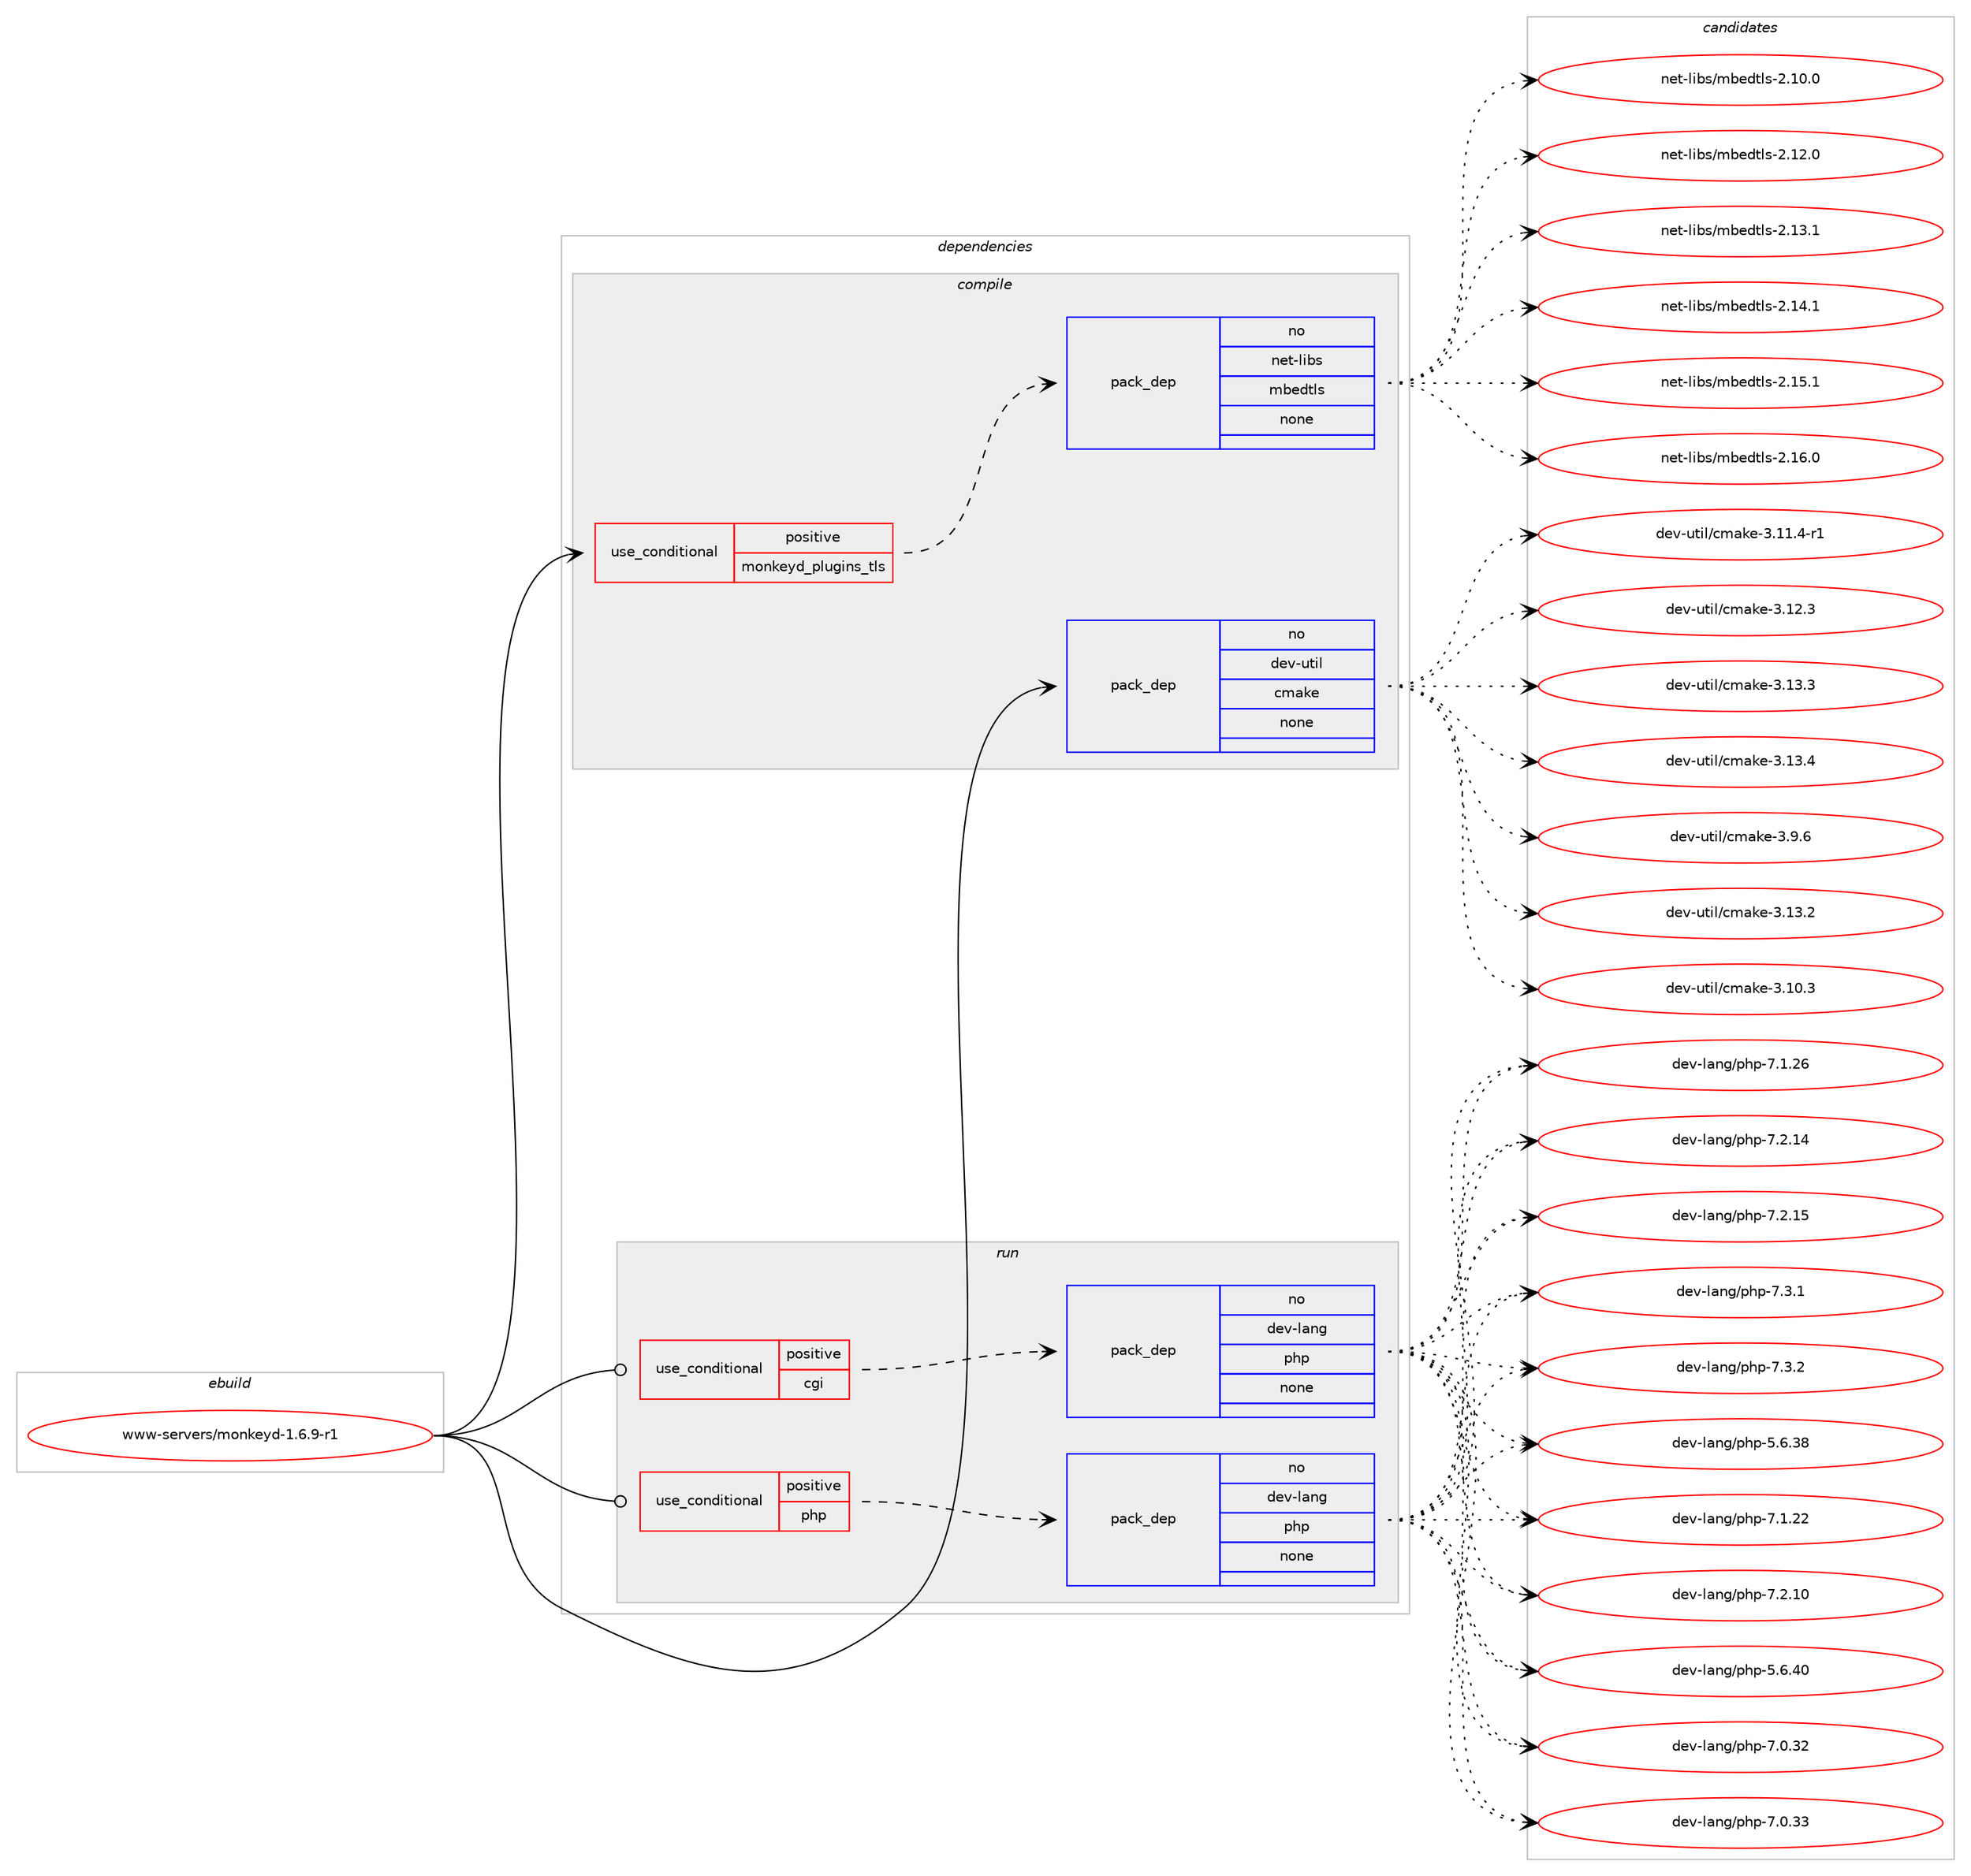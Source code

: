 digraph prolog {

# *************
# Graph options
# *************

newrank=true;
concentrate=true;
compound=true;
graph [rankdir=LR,fontname=Helvetica,fontsize=10,ranksep=1.5];#, ranksep=2.5, nodesep=0.2];
edge  [arrowhead=vee];
node  [fontname=Helvetica,fontsize=10];

# **********
# The ebuild
# **********

subgraph cluster_leftcol {
color=gray;
rank=same;
label=<<i>ebuild</i>>;
id [label="www-servers/monkeyd-1.6.9-r1", color=red, width=4, href="../www-servers/monkeyd-1.6.9-r1.svg"];
}

# ****************
# The dependencies
# ****************

subgraph cluster_midcol {
color=gray;
label=<<i>dependencies</i>>;
subgraph cluster_compile {
fillcolor="#eeeeee";
style=filled;
label=<<i>compile</i>>;
subgraph cond1128 {
dependency7087 [label=<<TABLE BORDER="0" CELLBORDER="1" CELLSPACING="0" CELLPADDING="4"><TR><TD ROWSPAN="3" CELLPADDING="10">use_conditional</TD></TR><TR><TD>positive</TD></TR><TR><TD>monkeyd_plugins_tls</TD></TR></TABLE>>, shape=none, color=red];
subgraph pack5783 {
dependency7088 [label=<<TABLE BORDER="0" CELLBORDER="1" CELLSPACING="0" CELLPADDING="4" WIDTH="220"><TR><TD ROWSPAN="6" CELLPADDING="30">pack_dep</TD></TR><TR><TD WIDTH="110">no</TD></TR><TR><TD>net-libs</TD></TR><TR><TD>mbedtls</TD></TR><TR><TD>none</TD></TR><TR><TD></TD></TR></TABLE>>, shape=none, color=blue];
}
dependency7087:e -> dependency7088:w [weight=20,style="dashed",arrowhead="vee"];
}
id:e -> dependency7087:w [weight=20,style="solid",arrowhead="vee"];
subgraph pack5784 {
dependency7089 [label=<<TABLE BORDER="0" CELLBORDER="1" CELLSPACING="0" CELLPADDING="4" WIDTH="220"><TR><TD ROWSPAN="6" CELLPADDING="30">pack_dep</TD></TR><TR><TD WIDTH="110">no</TD></TR><TR><TD>dev-util</TD></TR><TR><TD>cmake</TD></TR><TR><TD>none</TD></TR><TR><TD></TD></TR></TABLE>>, shape=none, color=blue];
}
id:e -> dependency7089:w [weight=20,style="solid",arrowhead="vee"];
}
subgraph cluster_compileandrun {
fillcolor="#eeeeee";
style=filled;
label=<<i>compile and run</i>>;
}
subgraph cluster_run {
fillcolor="#eeeeee";
style=filled;
label=<<i>run</i>>;
subgraph cond1129 {
dependency7090 [label=<<TABLE BORDER="0" CELLBORDER="1" CELLSPACING="0" CELLPADDING="4"><TR><TD ROWSPAN="3" CELLPADDING="10">use_conditional</TD></TR><TR><TD>positive</TD></TR><TR><TD>cgi</TD></TR></TABLE>>, shape=none, color=red];
subgraph pack5785 {
dependency7091 [label=<<TABLE BORDER="0" CELLBORDER="1" CELLSPACING="0" CELLPADDING="4" WIDTH="220"><TR><TD ROWSPAN="6" CELLPADDING="30">pack_dep</TD></TR><TR><TD WIDTH="110">no</TD></TR><TR><TD>dev-lang</TD></TR><TR><TD>php</TD></TR><TR><TD>none</TD></TR><TR><TD></TD></TR></TABLE>>, shape=none, color=blue];
}
dependency7090:e -> dependency7091:w [weight=20,style="dashed",arrowhead="vee"];
}
id:e -> dependency7090:w [weight=20,style="solid",arrowhead="odot"];
subgraph cond1130 {
dependency7092 [label=<<TABLE BORDER="0" CELLBORDER="1" CELLSPACING="0" CELLPADDING="4"><TR><TD ROWSPAN="3" CELLPADDING="10">use_conditional</TD></TR><TR><TD>positive</TD></TR><TR><TD>php</TD></TR></TABLE>>, shape=none, color=red];
subgraph pack5786 {
dependency7093 [label=<<TABLE BORDER="0" CELLBORDER="1" CELLSPACING="0" CELLPADDING="4" WIDTH="220"><TR><TD ROWSPAN="6" CELLPADDING="30">pack_dep</TD></TR><TR><TD WIDTH="110">no</TD></TR><TR><TD>dev-lang</TD></TR><TR><TD>php</TD></TR><TR><TD>none</TD></TR><TR><TD></TD></TR></TABLE>>, shape=none, color=blue];
}
dependency7092:e -> dependency7093:w [weight=20,style="dashed",arrowhead="vee"];
}
id:e -> dependency7092:w [weight=20,style="solid",arrowhead="odot"];
}
}

# **************
# The candidates
# **************

subgraph cluster_choices {
rank=same;
color=gray;
label=<<i>candidates</i>>;

subgraph choice5783 {
color=black;
nodesep=1;
choice1101011164510810598115471099810110011610811545504649484648 [label="net-libs/mbedtls-2.10.0", color=red, width=4,href="../net-libs/mbedtls-2.10.0.svg"];
choice1101011164510810598115471099810110011610811545504649504648 [label="net-libs/mbedtls-2.12.0", color=red, width=4,href="../net-libs/mbedtls-2.12.0.svg"];
choice1101011164510810598115471099810110011610811545504649514649 [label="net-libs/mbedtls-2.13.1", color=red, width=4,href="../net-libs/mbedtls-2.13.1.svg"];
choice1101011164510810598115471099810110011610811545504649524649 [label="net-libs/mbedtls-2.14.1", color=red, width=4,href="../net-libs/mbedtls-2.14.1.svg"];
choice1101011164510810598115471099810110011610811545504649534649 [label="net-libs/mbedtls-2.15.1", color=red, width=4,href="../net-libs/mbedtls-2.15.1.svg"];
choice1101011164510810598115471099810110011610811545504649544648 [label="net-libs/mbedtls-2.16.0", color=red, width=4,href="../net-libs/mbedtls-2.16.0.svg"];
dependency7088:e -> choice1101011164510810598115471099810110011610811545504649484648:w [style=dotted,weight="100"];
dependency7088:e -> choice1101011164510810598115471099810110011610811545504649504648:w [style=dotted,weight="100"];
dependency7088:e -> choice1101011164510810598115471099810110011610811545504649514649:w [style=dotted,weight="100"];
dependency7088:e -> choice1101011164510810598115471099810110011610811545504649524649:w [style=dotted,weight="100"];
dependency7088:e -> choice1101011164510810598115471099810110011610811545504649534649:w [style=dotted,weight="100"];
dependency7088:e -> choice1101011164510810598115471099810110011610811545504649544648:w [style=dotted,weight="100"];
}
subgraph choice5784 {
color=black;
nodesep=1;
choice1001011184511711610510847991099710710145514649514650 [label="dev-util/cmake-3.13.2", color=red, width=4,href="../dev-util/cmake-3.13.2.svg"];
choice1001011184511711610510847991099710710145514649484651 [label="dev-util/cmake-3.10.3", color=red, width=4,href="../dev-util/cmake-3.10.3.svg"];
choice10010111845117116105108479910997107101455146494946524511449 [label="dev-util/cmake-3.11.4-r1", color=red, width=4,href="../dev-util/cmake-3.11.4-r1.svg"];
choice1001011184511711610510847991099710710145514649504651 [label="dev-util/cmake-3.12.3", color=red, width=4,href="../dev-util/cmake-3.12.3.svg"];
choice1001011184511711610510847991099710710145514649514651 [label="dev-util/cmake-3.13.3", color=red, width=4,href="../dev-util/cmake-3.13.3.svg"];
choice1001011184511711610510847991099710710145514649514652 [label="dev-util/cmake-3.13.4", color=red, width=4,href="../dev-util/cmake-3.13.4.svg"];
choice10010111845117116105108479910997107101455146574654 [label="dev-util/cmake-3.9.6", color=red, width=4,href="../dev-util/cmake-3.9.6.svg"];
dependency7089:e -> choice1001011184511711610510847991099710710145514649514650:w [style=dotted,weight="100"];
dependency7089:e -> choice1001011184511711610510847991099710710145514649484651:w [style=dotted,weight="100"];
dependency7089:e -> choice10010111845117116105108479910997107101455146494946524511449:w [style=dotted,weight="100"];
dependency7089:e -> choice1001011184511711610510847991099710710145514649504651:w [style=dotted,weight="100"];
dependency7089:e -> choice1001011184511711610510847991099710710145514649514651:w [style=dotted,weight="100"];
dependency7089:e -> choice1001011184511711610510847991099710710145514649514652:w [style=dotted,weight="100"];
dependency7089:e -> choice10010111845117116105108479910997107101455146574654:w [style=dotted,weight="100"];
}
subgraph choice5785 {
color=black;
nodesep=1;
choice10010111845108971101034711210411245534654465156 [label="dev-lang/php-5.6.38", color=red, width=4,href="../dev-lang/php-5.6.38.svg"];
choice10010111845108971101034711210411245554649465050 [label="dev-lang/php-7.1.22", color=red, width=4,href="../dev-lang/php-7.1.22.svg"];
choice10010111845108971101034711210411245554650464948 [label="dev-lang/php-7.2.10", color=red, width=4,href="../dev-lang/php-7.2.10.svg"];
choice10010111845108971101034711210411245534654465248 [label="dev-lang/php-5.6.40", color=red, width=4,href="../dev-lang/php-5.6.40.svg"];
choice10010111845108971101034711210411245554648465150 [label="dev-lang/php-7.0.32", color=red, width=4,href="../dev-lang/php-7.0.32.svg"];
choice10010111845108971101034711210411245554648465151 [label="dev-lang/php-7.0.33", color=red, width=4,href="../dev-lang/php-7.0.33.svg"];
choice10010111845108971101034711210411245554649465054 [label="dev-lang/php-7.1.26", color=red, width=4,href="../dev-lang/php-7.1.26.svg"];
choice10010111845108971101034711210411245554650464952 [label="dev-lang/php-7.2.14", color=red, width=4,href="../dev-lang/php-7.2.14.svg"];
choice10010111845108971101034711210411245554650464953 [label="dev-lang/php-7.2.15", color=red, width=4,href="../dev-lang/php-7.2.15.svg"];
choice100101118451089711010347112104112455546514649 [label="dev-lang/php-7.3.1", color=red, width=4,href="../dev-lang/php-7.3.1.svg"];
choice100101118451089711010347112104112455546514650 [label="dev-lang/php-7.3.2", color=red, width=4,href="../dev-lang/php-7.3.2.svg"];
dependency7091:e -> choice10010111845108971101034711210411245534654465156:w [style=dotted,weight="100"];
dependency7091:e -> choice10010111845108971101034711210411245554649465050:w [style=dotted,weight="100"];
dependency7091:e -> choice10010111845108971101034711210411245554650464948:w [style=dotted,weight="100"];
dependency7091:e -> choice10010111845108971101034711210411245534654465248:w [style=dotted,weight="100"];
dependency7091:e -> choice10010111845108971101034711210411245554648465150:w [style=dotted,weight="100"];
dependency7091:e -> choice10010111845108971101034711210411245554648465151:w [style=dotted,weight="100"];
dependency7091:e -> choice10010111845108971101034711210411245554649465054:w [style=dotted,weight="100"];
dependency7091:e -> choice10010111845108971101034711210411245554650464952:w [style=dotted,weight="100"];
dependency7091:e -> choice10010111845108971101034711210411245554650464953:w [style=dotted,weight="100"];
dependency7091:e -> choice100101118451089711010347112104112455546514649:w [style=dotted,weight="100"];
dependency7091:e -> choice100101118451089711010347112104112455546514650:w [style=dotted,weight="100"];
}
subgraph choice5786 {
color=black;
nodesep=1;
choice10010111845108971101034711210411245534654465156 [label="dev-lang/php-5.6.38", color=red, width=4,href="../dev-lang/php-5.6.38.svg"];
choice10010111845108971101034711210411245554649465050 [label="dev-lang/php-7.1.22", color=red, width=4,href="../dev-lang/php-7.1.22.svg"];
choice10010111845108971101034711210411245554650464948 [label="dev-lang/php-7.2.10", color=red, width=4,href="../dev-lang/php-7.2.10.svg"];
choice10010111845108971101034711210411245534654465248 [label="dev-lang/php-5.6.40", color=red, width=4,href="../dev-lang/php-5.6.40.svg"];
choice10010111845108971101034711210411245554648465150 [label="dev-lang/php-7.0.32", color=red, width=4,href="../dev-lang/php-7.0.32.svg"];
choice10010111845108971101034711210411245554648465151 [label="dev-lang/php-7.0.33", color=red, width=4,href="../dev-lang/php-7.0.33.svg"];
choice10010111845108971101034711210411245554649465054 [label="dev-lang/php-7.1.26", color=red, width=4,href="../dev-lang/php-7.1.26.svg"];
choice10010111845108971101034711210411245554650464952 [label="dev-lang/php-7.2.14", color=red, width=4,href="../dev-lang/php-7.2.14.svg"];
choice10010111845108971101034711210411245554650464953 [label="dev-lang/php-7.2.15", color=red, width=4,href="../dev-lang/php-7.2.15.svg"];
choice100101118451089711010347112104112455546514649 [label="dev-lang/php-7.3.1", color=red, width=4,href="../dev-lang/php-7.3.1.svg"];
choice100101118451089711010347112104112455546514650 [label="dev-lang/php-7.3.2", color=red, width=4,href="../dev-lang/php-7.3.2.svg"];
dependency7093:e -> choice10010111845108971101034711210411245534654465156:w [style=dotted,weight="100"];
dependency7093:e -> choice10010111845108971101034711210411245554649465050:w [style=dotted,weight="100"];
dependency7093:e -> choice10010111845108971101034711210411245554650464948:w [style=dotted,weight="100"];
dependency7093:e -> choice10010111845108971101034711210411245534654465248:w [style=dotted,weight="100"];
dependency7093:e -> choice10010111845108971101034711210411245554648465150:w [style=dotted,weight="100"];
dependency7093:e -> choice10010111845108971101034711210411245554648465151:w [style=dotted,weight="100"];
dependency7093:e -> choice10010111845108971101034711210411245554649465054:w [style=dotted,weight="100"];
dependency7093:e -> choice10010111845108971101034711210411245554650464952:w [style=dotted,weight="100"];
dependency7093:e -> choice10010111845108971101034711210411245554650464953:w [style=dotted,weight="100"];
dependency7093:e -> choice100101118451089711010347112104112455546514649:w [style=dotted,weight="100"];
dependency7093:e -> choice100101118451089711010347112104112455546514650:w [style=dotted,weight="100"];
}
}

}
